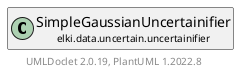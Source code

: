 @startuml
    remove .*\.(Instance|Par|Parameterizer|Factory)$
    set namespaceSeparator none
    hide empty fields
    hide empty methods

    class "<size:14>SimpleGaussianUncertainifier.Par\n<size:10>elki.data.uncertain.uncertainifier" as elki.data.uncertain.uncertainifier.SimpleGaussianUncertainifier.Par [[SimpleGaussianUncertainifier.Par.html]] {
        {static} +DEV_MIN_ID: OptionID
        {static} +DEV_MAX_ID: OptionID
        #minDev: double
        #maxDev: double
        #symmetric: boolean
        +configure(Parameterization): void
        +make(): SimpleGaussianUncertainifier
    }

    interface "<size:14>Parameterizer\n<size:10>elki.utilities.optionhandling" as elki.utilities.optionhandling.Parameterizer [[../../../utilities/optionhandling/Parameterizer.html]] {
        {abstract} +make(): Object
    }
    class "<size:14>SimpleGaussianUncertainifier\n<size:10>elki.data.uncertain.uncertainifier" as elki.data.uncertain.uncertainifier.SimpleGaussianUncertainifier [[SimpleGaussianUncertainifier.html]]

    elki.utilities.optionhandling.Parameterizer <|.. elki.data.uncertain.uncertainifier.SimpleGaussianUncertainifier.Par
    elki.data.uncertain.uncertainifier.SimpleGaussianUncertainifier +-- elki.data.uncertain.uncertainifier.SimpleGaussianUncertainifier.Par

    center footer UMLDoclet 2.0.19, PlantUML 1.2022.8
@enduml
